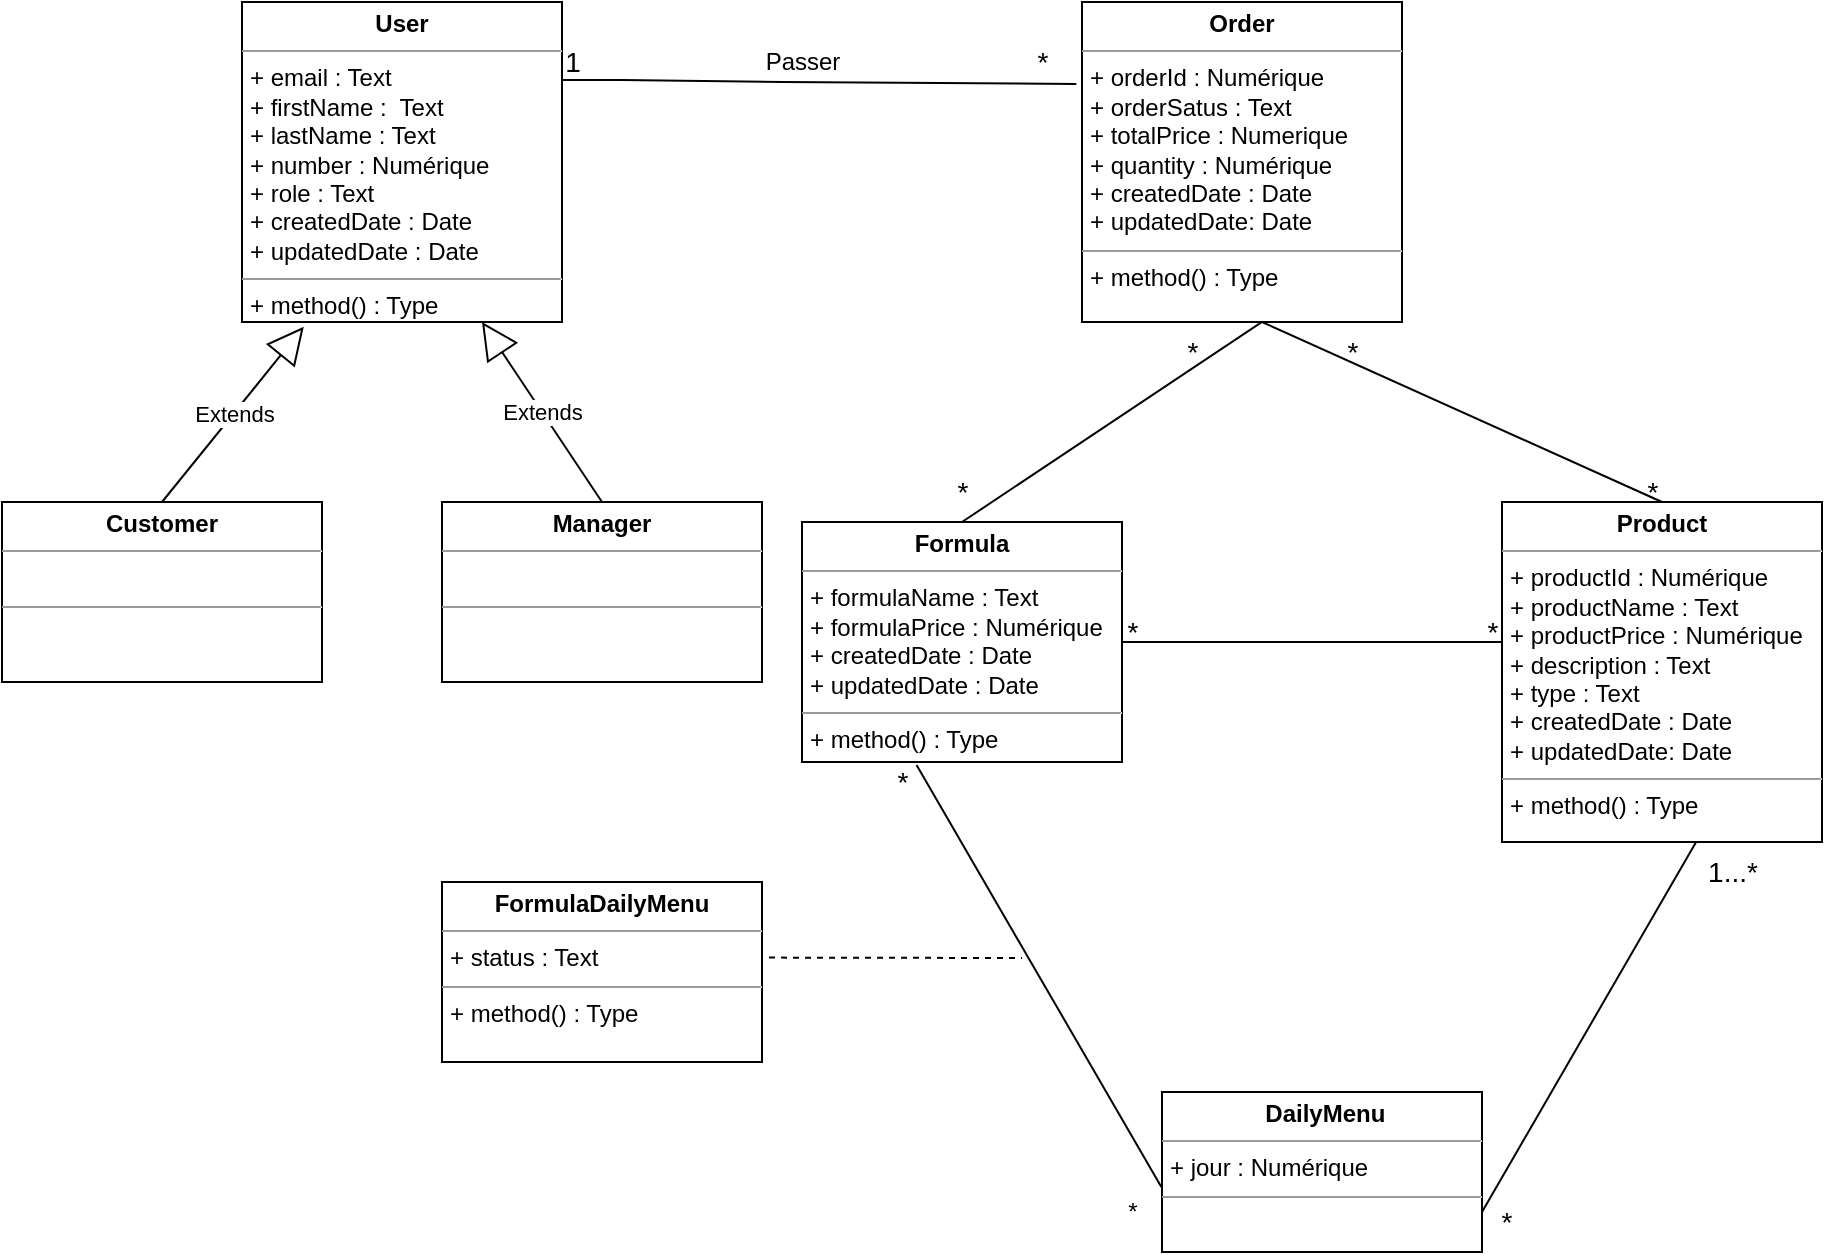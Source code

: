 <mxfile version="20.7.4" type="github">
  <diagram id="tpn96KOwKyoIBAM15uN-" name="Page-1">
    <mxGraphModel dx="1050" dy="541" grid="1" gridSize="10" guides="1" tooltips="1" connect="1" arrows="1" fold="1" page="1" pageScale="1" pageWidth="827" pageHeight="1169" math="0" shadow="0">
      <root>
        <mxCell id="0" />
        <mxCell id="1" parent="0" />
        <mxCell id="kosX8pB_AJSCGUX1mS4L-1" value="&lt;p style=&quot;margin:0px;margin-top:4px;text-align:center;&quot;&gt;&lt;b&gt;&lt;font style=&quot;vertical-align: inherit;&quot;&gt;&lt;font style=&quot;vertical-align: inherit;&quot;&gt;User&lt;/font&gt;&lt;/font&gt;&lt;/b&gt;&lt;/p&gt;&lt;hr size=&quot;1&quot;&gt;&lt;p style=&quot;margin:0px;margin-left:4px;&quot;&gt;&lt;font style=&quot;vertical-align: inherit;&quot;&gt;&lt;font style=&quot;vertical-align: inherit;&quot;&gt;+ email : Text&lt;/font&gt;&lt;/font&gt;&lt;/p&gt;&lt;p style=&quot;margin:0px;margin-left:4px;&quot;&gt;&lt;font style=&quot;vertical-align: inherit;&quot;&gt;&lt;font style=&quot;vertical-align: inherit;&quot;&gt;+ firstName :&amp;nbsp; Text&lt;/font&gt;&lt;/font&gt;&lt;/p&gt;&lt;p style=&quot;margin:0px;margin-left:4px;&quot;&gt;&lt;font style=&quot;vertical-align: inherit;&quot;&gt;&lt;font style=&quot;vertical-align: inherit;&quot;&gt;+ lastName : Text&lt;/font&gt;&lt;/font&gt;&lt;/p&gt;&lt;p style=&quot;margin:0px;margin-left:4px;&quot;&gt;&lt;font style=&quot;vertical-align: inherit;&quot;&gt;&lt;font style=&quot;vertical-align: inherit;&quot;&gt;+ number : Numérique&lt;/font&gt;&lt;/font&gt;&lt;/p&gt;&lt;p style=&quot;margin:0px;margin-left:4px;&quot;&gt;&lt;font style=&quot;vertical-align: inherit;&quot;&gt;&lt;font style=&quot;vertical-align: inherit;&quot;&gt;+ role : Text&lt;/font&gt;&lt;/font&gt;&lt;/p&gt;&lt;p style=&quot;margin:0px;margin-left:4px;&quot;&gt;&lt;font style=&quot;vertical-align: inherit;&quot;&gt;&lt;font style=&quot;vertical-align: inherit;&quot;&gt;+ createdDate : Date&lt;/font&gt;&lt;/font&gt;&lt;/p&gt;&lt;p style=&quot;margin:0px;margin-left:4px;&quot;&gt;&lt;font style=&quot;vertical-align: inherit;&quot;&gt;&lt;font style=&quot;vertical-align: inherit;&quot;&gt;+ updatedDate : Date&lt;/font&gt;&lt;/font&gt;&lt;/p&gt;&lt;hr size=&quot;1&quot;&gt;&lt;p style=&quot;margin:0px;margin-left:4px;&quot;&gt;&lt;font style=&quot;vertical-align: inherit;&quot;&gt;&lt;font style=&quot;vertical-align: inherit;&quot;&gt;+ method()&amp;nbsp;: Type&lt;/font&gt;&lt;/font&gt;&lt;/p&gt;" style="verticalAlign=top;align=left;overflow=fill;fontSize=12;fontFamily=Helvetica;html=1;" parent="1" vertex="1">
          <mxGeometry x="180" y="40" width="160" height="160" as="geometry" />
        </mxCell>
        <mxCell id="kosX8pB_AJSCGUX1mS4L-2" value="&lt;p style=&quot;margin:0px;margin-top:4px;text-align:center;&quot;&gt;&lt;b&gt;&lt;font style=&quot;vertical-align: inherit;&quot;&gt;&lt;font style=&quot;vertical-align: inherit;&quot;&gt;&lt;font style=&quot;vertical-align: inherit;&quot;&gt;&lt;font style=&quot;vertical-align: inherit;&quot;&gt;Customer&lt;/font&gt;&lt;/font&gt;&lt;/font&gt;&lt;/font&gt;&lt;/b&gt;&lt;/p&gt;&lt;hr size=&quot;1&quot;&gt;&lt;p style=&quot;margin:0px;margin-left:4px;&quot;&gt;&lt;br&gt;&lt;/p&gt;&lt;hr size=&quot;1&quot;&gt;&lt;p style=&quot;margin:0px;margin-left:4px;&quot;&gt;&lt;br&gt;&lt;/p&gt;" style="verticalAlign=top;align=left;overflow=fill;fontSize=12;fontFamily=Helvetica;html=1;" parent="1" vertex="1">
          <mxGeometry x="60" y="290" width="160" height="90" as="geometry" />
        </mxCell>
        <mxCell id="kosX8pB_AJSCGUX1mS4L-3" value="&lt;p style=&quot;margin:0px;margin-top:4px;text-align:center;&quot;&gt;&lt;b&gt;Manager&lt;/b&gt;&lt;/p&gt;&lt;hr size=&quot;1&quot;&gt;&lt;p style=&quot;margin:0px;margin-left:4px;&quot;&gt;&lt;br&gt;&lt;/p&gt;&lt;hr size=&quot;1&quot;&gt;&lt;p style=&quot;margin:0px;margin-left:4px;&quot;&gt;&lt;br&gt;&lt;/p&gt;" style="verticalAlign=top;align=left;overflow=fill;fontSize=12;fontFamily=Helvetica;html=1;" parent="1" vertex="1">
          <mxGeometry x="280" y="290" width="160" height="90" as="geometry" />
        </mxCell>
        <mxCell id="kosX8pB_AJSCGUX1mS4L-4" value="&lt;p style=&quot;margin:0px;margin-top:4px;text-align:center;&quot;&gt;&lt;b&gt;Order&lt;/b&gt;&lt;/p&gt;&lt;hr size=&quot;1&quot;&gt;&lt;p style=&quot;margin:0px;margin-left:4px;&quot;&gt;&lt;font style=&quot;vertical-align: inherit;&quot;&gt;&lt;font style=&quot;vertical-align: inherit;&quot;&gt;&lt;font style=&quot;vertical-align: inherit;&quot;&gt;&lt;font style=&quot;vertical-align: inherit;&quot;&gt;+ orderId : Numérique&lt;/font&gt;&lt;/font&gt;&lt;/font&gt;&lt;/font&gt;&lt;/p&gt;&lt;p style=&quot;margin:0px;margin-left:4px;&quot;&gt;&lt;font style=&quot;vertical-align: inherit;&quot;&gt;&lt;font style=&quot;vertical-align: inherit;&quot;&gt;&lt;font style=&quot;vertical-align: inherit;&quot;&gt;&lt;font style=&quot;vertical-align: inherit;&quot;&gt;+ orderSatus : Text&lt;/font&gt;&lt;/font&gt;&lt;/font&gt;&lt;/font&gt;&lt;/p&gt;&lt;p style=&quot;margin:0px;margin-left:4px;&quot;&gt;&lt;span style=&quot;background-color: initial;&quot;&gt;+ totalPrice : Numerique&lt;/span&gt;&lt;br&gt;&lt;/p&gt;&lt;p style=&quot;margin:0px;margin-left:4px;&quot;&gt;&lt;font style=&quot;vertical-align: inherit;&quot;&gt;&lt;font style=&quot;vertical-align: inherit;&quot;&gt;&lt;font style=&quot;vertical-align: inherit;&quot;&gt;&lt;font style=&quot;vertical-align: inherit;&quot;&gt;+ quantity : Numérique&lt;/font&gt;&lt;/font&gt;&lt;/font&gt;&lt;/font&gt;&lt;/p&gt;&lt;p style=&quot;margin:0px;margin-left:4px;&quot;&gt;&lt;font style=&quot;vertical-align: inherit;&quot;&gt;&lt;font style=&quot;vertical-align: inherit;&quot;&gt;&lt;font style=&quot;vertical-align: inherit;&quot;&gt;&lt;font style=&quot;vertical-align: inherit;&quot;&gt;+ createdDate : Date&lt;/font&gt;&lt;/font&gt;&lt;/font&gt;&lt;/font&gt;&lt;/p&gt;&lt;p style=&quot;margin:0px;margin-left:4px;&quot;&gt;&lt;font style=&quot;vertical-align: inherit;&quot;&gt;&lt;font style=&quot;vertical-align: inherit;&quot;&gt;&lt;font style=&quot;vertical-align: inherit;&quot;&gt;&lt;font style=&quot;vertical-align: inherit;&quot;&gt;+ updatedDate: Date&lt;/font&gt;&lt;/font&gt;&lt;/font&gt;&lt;/font&gt;&lt;/p&gt;&lt;hr size=&quot;1&quot;&gt;&lt;p style=&quot;margin:0px;margin-left:4px;&quot;&gt;&lt;font style=&quot;vertical-align: inherit;&quot;&gt;&lt;font style=&quot;vertical-align: inherit;&quot;&gt;&lt;font style=&quot;vertical-align: inherit;&quot;&gt;&lt;font style=&quot;vertical-align: inherit;&quot;&gt;+ method() : Type&lt;/font&gt;&lt;/font&gt;&lt;/font&gt;&lt;/font&gt;&lt;/p&gt;" style="verticalAlign=top;align=left;overflow=fill;fontSize=12;fontFamily=Helvetica;html=1;" parent="1" vertex="1">
          <mxGeometry x="600" y="40" width="160" height="160" as="geometry" />
        </mxCell>
        <mxCell id="kosX8pB_AJSCGUX1mS4L-5" value="&lt;p style=&quot;margin:0px;margin-top:4px;text-align:center;&quot;&gt;&lt;b&gt;&lt;font style=&quot;vertical-align: inherit;&quot;&gt;&lt;font style=&quot;vertical-align: inherit;&quot;&gt;Formula&lt;/font&gt;&lt;/font&gt;&lt;/b&gt;&lt;/p&gt;&lt;hr size=&quot;1&quot;&gt;&lt;p style=&quot;margin:0px;margin-left:4px;&quot;&gt;&lt;font style=&quot;vertical-align: inherit;&quot;&gt;&lt;font style=&quot;vertical-align: inherit;&quot;&gt;&lt;font style=&quot;vertical-align: inherit;&quot;&gt;&lt;font style=&quot;vertical-align: inherit;&quot;&gt;&lt;font style=&quot;vertical-align: inherit;&quot;&gt;&lt;font style=&quot;vertical-align: inherit;&quot;&gt;+ formulaName : Text&lt;/font&gt;&lt;/font&gt;&lt;/font&gt;&lt;/font&gt;&lt;/font&gt;&lt;/font&gt;&lt;/p&gt;&lt;p style=&quot;margin:0px;margin-left:4px;&quot;&gt;&lt;font style=&quot;vertical-align: inherit;&quot;&gt;&lt;font style=&quot;vertical-align: inherit;&quot;&gt;&lt;font style=&quot;vertical-align: inherit;&quot;&gt;&lt;font style=&quot;vertical-align: inherit;&quot;&gt;&lt;font style=&quot;vertical-align: inherit;&quot;&gt;&lt;font style=&quot;vertical-align: inherit;&quot;&gt;+ formulaPrice : Numérique&lt;/font&gt;&lt;/font&gt;&lt;/font&gt;&lt;/font&gt;&lt;/font&gt;&lt;/font&gt;&lt;/p&gt;&lt;p style=&quot;margin:0px;margin-left:4px;&quot;&gt;+ createdDate : Date&lt;/p&gt;&lt;p style=&quot;margin:0px;margin-left:4px;&quot;&gt;+ updatedDate : Date&lt;/p&gt;&lt;hr size=&quot;1&quot;&gt;&lt;p style=&quot;margin:0px;margin-left:4px;&quot;&gt;&lt;font style=&quot;vertical-align: inherit;&quot;&gt;&lt;font style=&quot;vertical-align: inherit;&quot;&gt;&lt;font style=&quot;vertical-align: inherit;&quot;&gt;&lt;font style=&quot;vertical-align: inherit;&quot;&gt;&lt;font style=&quot;vertical-align: inherit;&quot;&gt;&lt;font style=&quot;vertical-align: inherit;&quot;&gt;+ method() : Type&lt;/font&gt;&lt;/font&gt;&lt;/font&gt;&lt;/font&gt;&lt;/font&gt;&lt;/font&gt;&lt;/p&gt;" style="verticalAlign=top;align=left;overflow=fill;fontSize=12;fontFamily=Helvetica;html=1;" parent="1" vertex="1">
          <mxGeometry x="460" y="300" width="160" height="120" as="geometry" />
        </mxCell>
        <mxCell id="kosX8pB_AJSCGUX1mS4L-6" value="&lt;p style=&quot;margin:0px;margin-top:4px;text-align:center;&quot;&gt;&lt;b&gt;&lt;font style=&quot;vertical-align: inherit;&quot;&gt;&lt;font style=&quot;vertical-align: inherit;&quot;&gt;Product&lt;/font&gt;&lt;/font&gt;&lt;/b&gt;&lt;/p&gt;&lt;hr size=&quot;1&quot;&gt;&lt;p style=&quot;margin:0px;margin-left:4px;&quot;&gt;&lt;font style=&quot;vertical-align: inherit;&quot;&gt;&lt;font style=&quot;vertical-align: inherit;&quot;&gt;&lt;font style=&quot;vertical-align: inherit;&quot;&gt;&lt;font style=&quot;vertical-align: inherit;&quot;&gt;&lt;font style=&quot;vertical-align: inherit;&quot;&gt;&lt;font style=&quot;vertical-align: inherit;&quot;&gt;+ productId : Numérique&lt;/font&gt;&lt;/font&gt;&lt;/font&gt;&lt;/font&gt;&lt;/font&gt;&lt;/font&gt;&lt;/p&gt;&lt;p style=&quot;margin:0px;margin-left:4px;&quot;&gt;&lt;font style=&quot;vertical-align: inherit;&quot;&gt;&lt;font style=&quot;vertical-align: inherit;&quot;&gt;&lt;font style=&quot;vertical-align: inherit;&quot;&gt;&lt;font style=&quot;vertical-align: inherit;&quot;&gt;&lt;font style=&quot;vertical-align: inherit;&quot;&gt;&lt;font style=&quot;vertical-align: inherit;&quot;&gt;+ productName : Text&lt;/font&gt;&lt;/font&gt;&lt;/font&gt;&lt;/font&gt;&lt;/font&gt;&lt;/font&gt;&lt;/p&gt;&lt;p style=&quot;margin:0px;margin-left:4px;&quot;&gt;&lt;font style=&quot;vertical-align: inherit;&quot;&gt;&lt;font style=&quot;vertical-align: inherit;&quot;&gt;&lt;font style=&quot;vertical-align: inherit;&quot;&gt;&lt;font style=&quot;vertical-align: inherit;&quot;&gt;&lt;font style=&quot;vertical-align: inherit;&quot;&gt;&lt;font style=&quot;vertical-align: inherit;&quot;&gt;+ productPrice : Numérique&lt;/font&gt;&lt;/font&gt;&lt;/font&gt;&lt;/font&gt;&lt;/font&gt;&lt;/font&gt;&lt;/p&gt;&lt;p style=&quot;margin:0px;margin-left:4px;&quot;&gt;&lt;font style=&quot;vertical-align: inherit;&quot;&gt;&lt;font style=&quot;vertical-align: inherit;&quot;&gt;&lt;font style=&quot;vertical-align: inherit;&quot;&gt;&lt;font style=&quot;vertical-align: inherit;&quot;&gt;&lt;font style=&quot;vertical-align: inherit;&quot;&gt;&lt;font style=&quot;vertical-align: inherit;&quot;&gt;+ description : Text&lt;/font&gt;&lt;/font&gt;&lt;/font&gt;&lt;/font&gt;&lt;/font&gt;&lt;/font&gt;&lt;/p&gt;&lt;p style=&quot;margin:0px;margin-left:4px;&quot;&gt;&lt;font style=&quot;vertical-align: inherit;&quot;&gt;&lt;font style=&quot;vertical-align: inherit;&quot;&gt;&lt;font style=&quot;vertical-align: inherit;&quot;&gt;&lt;font style=&quot;vertical-align: inherit;&quot;&gt;&lt;font style=&quot;vertical-align: inherit;&quot;&gt;&lt;font style=&quot;vertical-align: inherit;&quot;&gt;+ type : Text&lt;/font&gt;&lt;/font&gt;&lt;/font&gt;&lt;/font&gt;&lt;/font&gt;&lt;/font&gt;&lt;/p&gt;&lt;p style=&quot;margin:0px;margin-left:4px;&quot;&gt;&lt;font style=&quot;vertical-align: inherit;&quot;&gt;&lt;font style=&quot;vertical-align: inherit;&quot;&gt;&lt;font style=&quot;vertical-align: inherit;&quot;&gt;&lt;font style=&quot;vertical-align: inherit;&quot;&gt;&lt;font style=&quot;vertical-align: inherit;&quot;&gt;&lt;font style=&quot;vertical-align: inherit;&quot;&gt;+ createdDate : Date&lt;/font&gt;&lt;/font&gt;&lt;/font&gt;&lt;/font&gt;&lt;/font&gt;&lt;/font&gt;&lt;/p&gt;&lt;p style=&quot;margin:0px;margin-left:4px;&quot;&gt;&lt;font style=&quot;vertical-align: inherit;&quot;&gt;&lt;font style=&quot;vertical-align: inherit;&quot;&gt;&lt;font style=&quot;vertical-align: inherit;&quot;&gt;&lt;font style=&quot;vertical-align: inherit;&quot;&gt;&lt;font style=&quot;vertical-align: inherit;&quot;&gt;&lt;font style=&quot;vertical-align: inherit;&quot;&gt;+ updatedDate: Date&lt;/font&gt;&lt;/font&gt;&lt;/font&gt;&lt;/font&gt;&lt;/font&gt;&lt;/font&gt;&lt;/p&gt;&lt;hr size=&quot;1&quot;&gt;&lt;p style=&quot;margin:0px;margin-left:4px;&quot;&gt;&lt;font style=&quot;vertical-align: inherit;&quot;&gt;&lt;font style=&quot;vertical-align: inherit;&quot;&gt;&lt;font style=&quot;vertical-align: inherit;&quot;&gt;&lt;font style=&quot;vertical-align: inherit;&quot;&gt;&lt;font style=&quot;vertical-align: inherit;&quot;&gt;&lt;font style=&quot;vertical-align: inherit;&quot;&gt;+ method() : Type&lt;/font&gt;&lt;/font&gt;&lt;/font&gt;&lt;/font&gt;&lt;/font&gt;&lt;/font&gt;&lt;/p&gt;" style="verticalAlign=top;align=left;overflow=fill;fontSize=12;fontFamily=Helvetica;html=1;" parent="1" vertex="1">
          <mxGeometry x="810" y="290" width="160" height="170" as="geometry" />
        </mxCell>
        <mxCell id="kosX8pB_AJSCGUX1mS4L-7" value="" style="endArrow=none;html=1;rounded=0;entryX=1.073;entryY=0.867;entryDx=0;entryDy=0;entryPerimeter=0;" parent="1" target="kosX8pB_AJSCGUX1mS4L-14" edge="1">
          <mxGeometry width="50" height="50" relative="1" as="geometry">
            <mxPoint x="340" y="79" as="sourcePoint" />
            <mxPoint x="590" y="80" as="targetPoint" />
            <Array as="points">
              <mxPoint x="370" y="79" />
              <mxPoint x="450" y="80" />
            </Array>
          </mxGeometry>
        </mxCell>
        <mxCell id="kosX8pB_AJSCGUX1mS4L-8" value="" style="endArrow=none;html=1;rounded=0;exitX=0.5;exitY=0;exitDx=0;exitDy=0;entryX=0.5;entryY=0;entryDx=0;entryDy=0;" parent="1" source="kosX8pB_AJSCGUX1mS4L-5" target="kosX8pB_AJSCGUX1mS4L-6" edge="1">
          <mxGeometry width="50" height="50" relative="1" as="geometry">
            <mxPoint x="670" y="200" as="sourcePoint" />
            <mxPoint x="720" y="150" as="targetPoint" />
            <Array as="points">
              <mxPoint x="690" y="200" />
            </Array>
          </mxGeometry>
        </mxCell>
        <mxCell id="kosX8pB_AJSCGUX1mS4L-10" value="Extends" style="endArrow=block;endSize=16;endFill=0;html=1;rounded=0;exitX=0.5;exitY=0;exitDx=0;exitDy=0;entryX=0.193;entryY=1.015;entryDx=0;entryDy=0;entryPerimeter=0;" parent="1" source="kosX8pB_AJSCGUX1mS4L-2" target="kosX8pB_AJSCGUX1mS4L-1" edge="1">
          <mxGeometry width="160" relative="1" as="geometry">
            <mxPoint x="170" y="230" as="sourcePoint" />
            <mxPoint x="190" y="190" as="targetPoint" />
          </mxGeometry>
        </mxCell>
        <mxCell id="kosX8pB_AJSCGUX1mS4L-11" value="Extends" style="endArrow=block;endSize=16;endFill=0;html=1;rounded=0;exitX=0.5;exitY=0;exitDx=0;exitDy=0;entryX=0.75;entryY=1;entryDx=0;entryDy=0;" parent="1" source="kosX8pB_AJSCGUX1mS4L-3" target="kosX8pB_AJSCGUX1mS4L-1" edge="1">
          <mxGeometry width="160" relative="1" as="geometry">
            <mxPoint x="160" y="240" as="sourcePoint" />
            <mxPoint x="310" y="210" as="targetPoint" />
          </mxGeometry>
        </mxCell>
        <mxCell id="kosX8pB_AJSCGUX1mS4L-12" value="Passer" style="text;html=1;align=center;verticalAlign=middle;resizable=0;points=[];autosize=1;strokeColor=none;fillColor=none;" parent="1" vertex="1">
          <mxGeometry x="430" y="55" width="60" height="30" as="geometry" />
        </mxCell>
        <mxCell id="kosX8pB_AJSCGUX1mS4L-13" value="&lt;font style=&quot;font-size: 14px;&quot;&gt;1&lt;/font&gt;" style="text;html=1;align=center;verticalAlign=middle;resizable=0;points=[];autosize=1;strokeColor=none;fillColor=none;" parent="1" vertex="1">
          <mxGeometry x="330" y="55" width="30" height="30" as="geometry" />
        </mxCell>
        <mxCell id="kosX8pB_AJSCGUX1mS4L-14" value="*" style="text;html=1;align=center;verticalAlign=middle;resizable=0;points=[];autosize=1;strokeColor=none;fillColor=none;fontSize=14;" parent="1" vertex="1">
          <mxGeometry x="565" y="55" width="30" height="30" as="geometry" />
        </mxCell>
        <mxCell id="kosX8pB_AJSCGUX1mS4L-15" value="*" style="text;html=1;align=center;verticalAlign=middle;resizable=0;points=[];autosize=1;strokeColor=none;fillColor=none;fontSize=14;" parent="1" vertex="1">
          <mxGeometry x="525" y="270" width="30" height="30" as="geometry" />
        </mxCell>
        <mxCell id="kosX8pB_AJSCGUX1mS4L-16" value="" style="endArrow=none;html=1;rounded=0;fontSize=14;exitX=1;exitY=0.5;exitDx=0;exitDy=0;" parent="1" source="kosX8pB_AJSCGUX1mS4L-5" edge="1">
          <mxGeometry width="50" height="50" relative="1" as="geometry">
            <mxPoint x="620" y="280" as="sourcePoint" />
            <mxPoint x="810" y="360" as="targetPoint" />
          </mxGeometry>
        </mxCell>
        <mxCell id="kosX8pB_AJSCGUX1mS4L-18" value="*" style="text;html=1;align=center;verticalAlign=middle;resizable=0;points=[];autosize=1;strokeColor=none;fillColor=none;fontSize=14;" parent="1" vertex="1">
          <mxGeometry x="610" y="340" width="30" height="30" as="geometry" />
        </mxCell>
        <mxCell id="kosX8pB_AJSCGUX1mS4L-19" value="*" style="text;html=1;align=center;verticalAlign=middle;resizable=0;points=[];autosize=1;strokeColor=none;fillColor=none;fontSize=14;" parent="1" vertex="1">
          <mxGeometry x="790" y="340" width="30" height="30" as="geometry" />
        </mxCell>
        <mxCell id="kosX8pB_AJSCGUX1mS4L-20" value="*" style="text;html=1;align=center;verticalAlign=middle;resizable=0;points=[];autosize=1;strokeColor=none;fillColor=none;fontSize=14;" parent="1" vertex="1">
          <mxGeometry x="720" y="200" width="30" height="30" as="geometry" />
        </mxCell>
        <mxCell id="kosX8pB_AJSCGUX1mS4L-21" value="*" style="text;html=1;align=center;verticalAlign=middle;resizable=0;points=[];autosize=1;strokeColor=none;fillColor=none;fontSize=14;" parent="1" vertex="1">
          <mxGeometry x="870" y="270" width="30" height="30" as="geometry" />
        </mxCell>
        <mxCell id="kosX8pB_AJSCGUX1mS4L-22" value="*" style="text;html=1;align=center;verticalAlign=middle;resizable=0;points=[];autosize=1;strokeColor=none;fillColor=none;fontSize=14;" parent="1" vertex="1">
          <mxGeometry x="640" y="200" width="30" height="30" as="geometry" />
        </mxCell>
        <mxCell id="kosX8pB_AJSCGUX1mS4L-23" value="&lt;p style=&quot;margin:0px;margin-top:4px;text-align:center;&quot;&gt;&lt;b&gt;&lt;font style=&quot;vertical-align: inherit;&quot;&gt;&lt;font style=&quot;vertical-align: inherit;&quot;&gt;&lt;font style=&quot;vertical-align: inherit;&quot;&gt;&lt;font style=&quot;vertical-align: inherit;&quot;&gt;&lt;font style=&quot;vertical-align: inherit;&quot;&gt;&lt;font style=&quot;vertical-align: inherit;&quot;&gt;&amp;nbsp;DailyMenu&lt;/font&gt;&lt;/font&gt;&lt;/font&gt;&lt;/font&gt;&lt;/font&gt;&lt;/font&gt;&lt;/b&gt;&lt;/p&gt;&lt;hr size=&quot;1&quot;&gt;&lt;p style=&quot;margin:0px;margin-left:4px;&quot;&gt;&lt;font style=&quot;vertical-align: inherit;&quot;&gt;&lt;font style=&quot;vertical-align: inherit;&quot;&gt;&lt;font style=&quot;vertical-align: inherit;&quot;&gt;&lt;font style=&quot;vertical-align: inherit;&quot;&gt;&lt;font style=&quot;vertical-align: inherit;&quot;&gt;&lt;font style=&quot;vertical-align: inherit;&quot;&gt;&lt;font style=&quot;vertical-align: inherit;&quot;&gt;&lt;font style=&quot;vertical-align: inherit;&quot;&gt;+ jour : Numérique&lt;/font&gt;&lt;/font&gt;&lt;/font&gt;&lt;/font&gt;&lt;/font&gt;&lt;/font&gt;&lt;/font&gt;&lt;/font&gt;&lt;/p&gt;&lt;hr size=&quot;1&quot;&gt;&lt;p style=&quot;margin:0px;margin-left:4px;&quot;&gt;&lt;br&gt;&lt;/p&gt;" style="verticalAlign=top;align=left;overflow=fill;fontSize=12;fontFamily=Helvetica;html=1;" parent="1" vertex="1">
          <mxGeometry x="640" y="585" width="160" height="80" as="geometry" />
        </mxCell>
        <mxCell id="kosX8pB_AJSCGUX1mS4L-24" value="" style="endArrow=none;html=1;rounded=0;fontSize=14;entryX=0.358;entryY=1.013;entryDx=0;entryDy=0;exitX=-0.002;exitY=0.593;exitDx=0;exitDy=0;exitPerimeter=0;entryPerimeter=0;" parent="1" source="kosX8pB_AJSCGUX1mS4L-23" target="kosX8pB_AJSCGUX1mS4L-5" edge="1">
          <mxGeometry width="50" height="50" relative="1" as="geometry">
            <mxPoint x="510" y="570" as="sourcePoint" />
            <mxPoint x="560" y="520" as="targetPoint" />
          </mxGeometry>
        </mxCell>
        <mxCell id="kosX8pB_AJSCGUX1mS4L-25" value="" style="endArrow=none;html=1;rounded=0;fontSize=14;entryX=0.608;entryY=0.998;entryDx=0;entryDy=0;exitX=1;exitY=0.75;exitDx=0;exitDy=0;entryPerimeter=0;" parent="1" source="kosX8pB_AJSCGUX1mS4L-23" target="kosX8pB_AJSCGUX1mS4L-6" edge="1">
          <mxGeometry width="50" height="50" relative="1" as="geometry">
            <mxPoint x="850" y="580" as="sourcePoint" />
            <mxPoint x="900" y="530" as="targetPoint" />
          </mxGeometry>
        </mxCell>
        <mxCell id="kosX8pB_AJSCGUX1mS4L-26" value="1...*" style="text;html=1;align=center;verticalAlign=middle;resizable=0;points=[];autosize=1;strokeColor=none;fillColor=none;fontSize=14;" parent="1" vertex="1">
          <mxGeometry x="900" y="460" width="50" height="30" as="geometry" />
        </mxCell>
        <mxCell id="kosX8pB_AJSCGUX1mS4L-27" value="*" style="text;html=1;align=center;verticalAlign=middle;resizable=0;points=[];autosize=1;strokeColor=none;fillColor=none;fontSize=14;" parent="1" vertex="1">
          <mxGeometry x="797" y="635" width="30" height="30" as="geometry" />
        </mxCell>
        <mxCell id="kosX8pB_AJSCGUX1mS4L-28" value="&lt;font style=&quot;vertical-align: inherit;&quot;&gt;&lt;font style=&quot;vertical-align: inherit;&quot;&gt;*&lt;/font&gt;&lt;/font&gt;" style="text;html=1;align=center;verticalAlign=middle;resizable=0;points=[];autosize=1;strokeColor=none;fillColor=none;fontSize=14;" parent="1" vertex="1">
          <mxGeometry x="495" y="415" width="30" height="30" as="geometry" />
        </mxCell>
        <mxCell id="kosX8pB_AJSCGUX1mS4L-30" value="&lt;font style=&quot;vertical-align: inherit;&quot;&gt;&lt;font style=&quot;vertical-align: inherit;&quot;&gt;&lt;font style=&quot;vertical-align: inherit;&quot;&gt;&lt;font style=&quot;vertical-align: inherit;&quot;&gt;&lt;font style=&quot;vertical-align: inherit;&quot;&gt;&lt;font style=&quot;vertical-align: inherit;&quot;&gt;*&lt;/font&gt;&lt;/font&gt;&lt;/font&gt;&lt;/font&gt;&lt;/font&gt;&lt;/font&gt;" style="text;html=1;align=center;verticalAlign=middle;resizable=0;points=[];autosize=1;strokeColor=none;fillColor=none;" parent="1" vertex="1">
          <mxGeometry x="610" y="630" width="30" height="30" as="geometry" />
        </mxCell>
        <mxCell id="kosX8pB_AJSCGUX1mS4L-31" value="" style="endArrow=none;dashed=1;html=1;rounded=0;exitX=1.022;exitY=0.42;exitDx=0;exitDy=0;exitPerimeter=0;" parent="1" source="kosX8pB_AJSCGUX1mS4L-32" edge="1">
          <mxGeometry width="50" height="50" relative="1" as="geometry">
            <mxPoint x="450" y="550" as="sourcePoint" />
            <mxPoint x="570" y="518" as="targetPoint" />
          </mxGeometry>
        </mxCell>
        <mxCell id="kosX8pB_AJSCGUX1mS4L-32" value="&lt;p style=&quot;margin:0px;margin-top:4px;text-align:center;&quot;&gt;&lt;b&gt;FormulaDailyMenu&lt;/b&gt;&lt;/p&gt;&lt;hr size=&quot;1&quot;&gt;&lt;p style=&quot;margin:0px;margin-left:4px;&quot;&gt;&lt;font style=&quot;vertical-align: inherit;&quot;&gt;&lt;font style=&quot;vertical-align: inherit;&quot;&gt;+ status : Text&lt;/font&gt;&lt;/font&gt;&lt;/p&gt;&lt;hr size=&quot;1&quot;&gt;&lt;p style=&quot;margin:0px;margin-left:4px;&quot;&gt;&lt;font style=&quot;vertical-align: inherit;&quot;&gt;&lt;font style=&quot;vertical-align: inherit;&quot;&gt;+ method()&amp;nbsp;: Type&lt;/font&gt;&lt;/font&gt;&lt;/p&gt;" style="verticalAlign=top;align=left;overflow=fill;fontSize=12;fontFamily=Helvetica;html=1;" parent="1" vertex="1">
          <mxGeometry x="280" y="480" width="160" height="90" as="geometry" />
        </mxCell>
      </root>
    </mxGraphModel>
  </diagram>
</mxfile>
